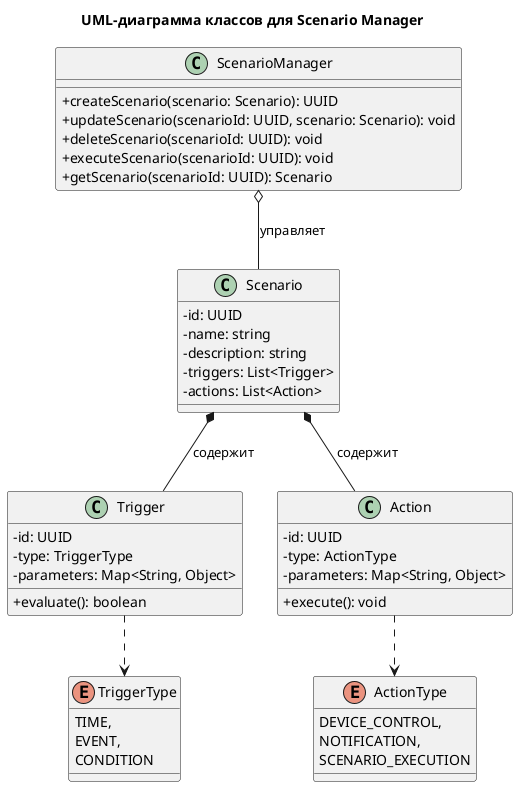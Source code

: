 @startuml
skinparam classAttributeIconSize 0

title UML-диаграмма классов для Scenario Manager

class ScenarioManager {
    +createScenario(scenario: Scenario): UUID
    +updateScenario(scenarioId: UUID, scenario: Scenario): void
    +deleteScenario(scenarioId: UUID): void
    +executeScenario(scenarioId: UUID): void
    +getScenario(scenarioId: UUID): Scenario
}

class Scenario {
    -id: UUID
    -name: string
    -description: string
    -triggers: List<Trigger>
    -actions: List<Action>
}

class Trigger {
    -id: UUID
    -type: TriggerType
    -parameters: Map<String, Object>
    +evaluate(): boolean
}

class Action {
    -id: UUID
    -type: ActionType
    -parameters: Map<String, Object>
    +execute(): void
}

enum TriggerType {
    TIME,
    EVENT,
    CONDITION
}

enum ActionType {
    DEVICE_CONTROL,
    NOTIFICATION,
    SCENARIO_EXECUTION
}

ScenarioManager o-- Scenario : "управляет"
Scenario *-- Trigger : "содержит"
Scenario *-- Action : "содержит"
Trigger ..> TriggerType
Action ..> ActionType

@enduml
